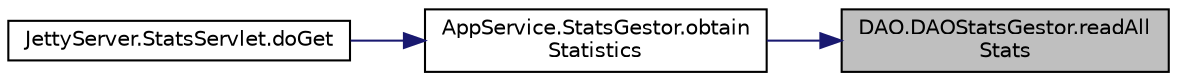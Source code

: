 digraph "DAO.DAOStatsGestor.readAllStats"
{
 // LATEX_PDF_SIZE
  edge [fontname="Helvetica",fontsize="10",labelfontname="Helvetica",labelfontsize="10"];
  node [fontname="Helvetica",fontsize="10",shape=record];
  rankdir="RL";
  Node1 [label="DAO.DAOStatsGestor.readAll\lStats",height=0.2,width=0.4,color="black", fillcolor="grey75", style="filled", fontcolor="black",tooltip=" "];
  Node1 -> Node2 [dir="back",color="midnightblue",fontsize="10",style="solid",fontname="Helvetica"];
  Node2 [label="AppService.StatsGestor.obtain\lStatistics",height=0.2,width=0.4,color="black", fillcolor="white", style="filled",URL="$class_app_service_1_1_stats_gestor.html#a0aa4cb5922761bd334a160ea4c7c5456",tooltip=" "];
  Node2 -> Node3 [dir="back",color="midnightblue",fontsize="10",style="solid",fontname="Helvetica"];
  Node3 [label="JettyServer.StatsServlet.doGet",height=0.2,width=0.4,color="black", fillcolor="white", style="filled",URL="$class_jetty_server_1_1_stats_servlet.html#afc4b899aabe8a1f55e01f48fe36f7421",tooltip=" "];
}
